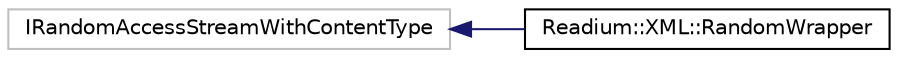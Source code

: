 digraph "Graphical Class Hierarchy"
{
  edge [fontname="Helvetica",fontsize="10",labelfontname="Helvetica",labelfontsize="10"];
  node [fontname="Helvetica",fontsize="10",shape=record];
  rankdir="LR";
  Node1 [label="IRandomAccessStreamWithContentType",height=0.2,width=0.4,color="grey75", fillcolor="white", style="filled"];
  Node1 -> Node2 [dir="back",color="midnightblue",fontsize="10",style="solid",fontname="Helvetica"];
  Node2 [label="Readium::XML::RandomWrapper",height=0.2,width=0.4,color="black", fillcolor="white", style="filled",URL="$class_readium_1_1_x_m_l_1_1_random_wrapper.xhtml"];
}
